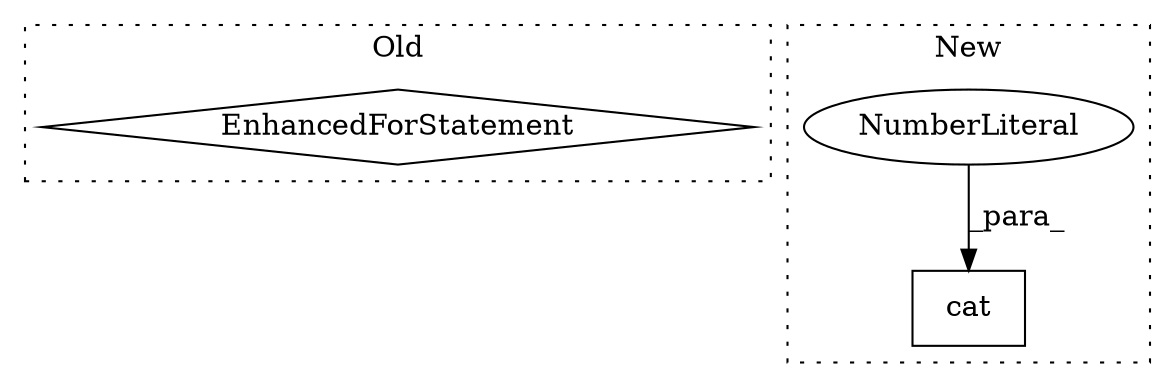 digraph G {
subgraph cluster0 {
1 [label="EnhancedForStatement" a="70" s="25165,25248" l="53,2" shape="diamond"];
label = "Old";
style="dotted";
}
subgraph cluster1 {
2 [label="cat" a="32" s="11304,11346" l="4,1" shape="box"];
3 [label="NumberLiteral" a="34" s="11345" l="1" shape="ellipse"];
label = "New";
style="dotted";
}
3 -> 2 [label="_para_"];
}